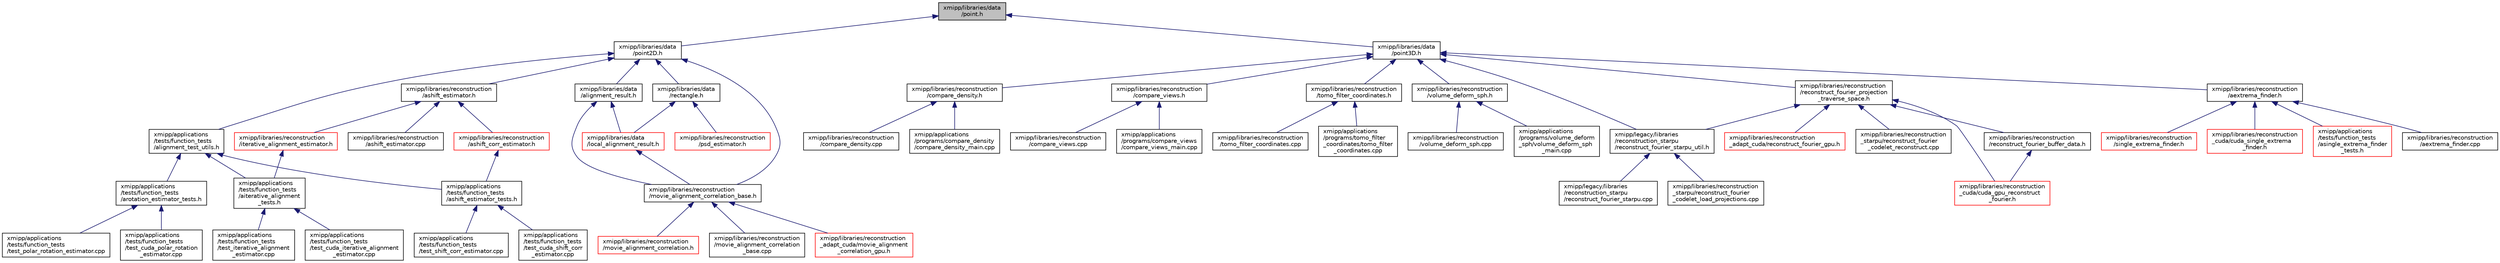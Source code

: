 digraph "xmipp/libraries/data/point.h"
{
  edge [fontname="Helvetica",fontsize="10",labelfontname="Helvetica",labelfontsize="10"];
  node [fontname="Helvetica",fontsize="10",shape=record];
  Node1 [label="xmipp/libraries/data\l/point.h",height=0.2,width=0.4,color="black", fillcolor="grey75", style="filled", fontcolor="black"];
  Node1 -> Node2 [dir="back",color="midnightblue",fontsize="10",style="solid",fontname="Helvetica"];
  Node2 [label="xmipp/libraries/data\l/point2D.h",height=0.2,width=0.4,color="black", fillcolor="white", style="filled",URL="$point2D_8h.html"];
  Node2 -> Node3 [dir="back",color="midnightblue",fontsize="10",style="solid",fontname="Helvetica"];
  Node3 [label="xmipp/applications\l/tests/function_tests\l/alignment_test_utils.h",height=0.2,width=0.4,color="black", fillcolor="white", style="filled",URL="$alignment__test__utils_8h.html"];
  Node3 -> Node4 [dir="back",color="midnightblue",fontsize="10",style="solid",fontname="Helvetica"];
  Node4 [label="xmipp/applications\l/tests/function_tests\l/aiterative_alignment\l_tests.h",height=0.2,width=0.4,color="black", fillcolor="white", style="filled",URL="$aiterative__alignment__tests_8h.html"];
  Node4 -> Node5 [dir="back",color="midnightblue",fontsize="10",style="solid",fontname="Helvetica"];
  Node5 [label="xmipp/applications\l/tests/function_tests\l/test_cuda_iterative_alignment\l_estimator.cpp",height=0.2,width=0.4,color="black", fillcolor="white", style="filled",URL="$test__cuda__iterative__alignment__estimator_8cpp.html"];
  Node4 -> Node6 [dir="back",color="midnightblue",fontsize="10",style="solid",fontname="Helvetica"];
  Node6 [label="xmipp/applications\l/tests/function_tests\l/test_iterative_alignment\l_estimator.cpp",height=0.2,width=0.4,color="black", fillcolor="white", style="filled",URL="$test__iterative__alignment__estimator_8cpp.html"];
  Node3 -> Node7 [dir="back",color="midnightblue",fontsize="10",style="solid",fontname="Helvetica"];
  Node7 [label="xmipp/applications\l/tests/function_tests\l/arotation_estimator_tests.h",height=0.2,width=0.4,color="black", fillcolor="white", style="filled",URL="$arotation__estimator__tests_8h.html"];
  Node7 -> Node8 [dir="back",color="midnightblue",fontsize="10",style="solid",fontname="Helvetica"];
  Node8 [label="xmipp/applications\l/tests/function_tests\l/test_cuda_polar_rotation\l_estimator.cpp",height=0.2,width=0.4,color="black", fillcolor="white", style="filled",URL="$test__cuda__polar__rotation__estimator_8cpp.html"];
  Node7 -> Node9 [dir="back",color="midnightblue",fontsize="10",style="solid",fontname="Helvetica"];
  Node9 [label="xmipp/applications\l/tests/function_tests\l/test_polar_rotation_estimator.cpp",height=0.2,width=0.4,color="black", fillcolor="white", style="filled",URL="$test__polar__rotation__estimator_8cpp.html"];
  Node3 -> Node10 [dir="back",color="midnightblue",fontsize="10",style="solid",fontname="Helvetica"];
  Node10 [label="xmipp/applications\l/tests/function_tests\l/ashift_estimator_tests.h",height=0.2,width=0.4,color="black", fillcolor="white", style="filled",URL="$ashift__estimator__tests_8h.html"];
  Node10 -> Node11 [dir="back",color="midnightblue",fontsize="10",style="solid",fontname="Helvetica"];
  Node11 [label="xmipp/applications\l/tests/function_tests\l/test_cuda_shift_corr\l_estimator.cpp",height=0.2,width=0.4,color="black", fillcolor="white", style="filled",URL="$test__cuda__shift__corr__estimator_8cpp.html"];
  Node10 -> Node12 [dir="back",color="midnightblue",fontsize="10",style="solid",fontname="Helvetica"];
  Node12 [label="xmipp/applications\l/tests/function_tests\l/test_shift_corr_estimator.cpp",height=0.2,width=0.4,color="black", fillcolor="white", style="filled",URL="$test__shift__corr__estimator_8cpp.html"];
  Node2 -> Node13 [dir="back",color="midnightblue",fontsize="10",style="solid",fontname="Helvetica"];
  Node13 [label="xmipp/libraries/data\l/alignment_result.h",height=0.2,width=0.4,color="black", fillcolor="white", style="filled",URL="$alignment__result_8h.html"];
  Node13 -> Node14 [dir="back",color="midnightblue",fontsize="10",style="solid",fontname="Helvetica"];
  Node14 [label="xmipp/libraries/data\l/local_alignment_result.h",height=0.2,width=0.4,color="red", fillcolor="white", style="filled",URL="$local__alignment__result_8h.html"];
  Node14 -> Node17 [dir="back",color="midnightblue",fontsize="10",style="solid",fontname="Helvetica"];
  Node17 [label="xmipp/libraries/reconstruction\l/movie_alignment_correlation_base.h",height=0.2,width=0.4,color="black", fillcolor="white", style="filled",URL="$movie__alignment__correlation__base_8h.html"];
  Node17 -> Node18 [dir="back",color="midnightblue",fontsize="10",style="solid",fontname="Helvetica"];
  Node18 [label="xmipp/libraries/reconstruction\l/movie_alignment_correlation.h",height=0.2,width=0.4,color="red", fillcolor="white", style="filled",URL="$movie__alignment__correlation_8h.html"];
  Node17 -> Node21 [dir="back",color="midnightblue",fontsize="10",style="solid",fontname="Helvetica"];
  Node21 [label="xmipp/libraries/reconstruction\l/movie_alignment_correlation\l_base.cpp",height=0.2,width=0.4,color="black", fillcolor="white", style="filled",URL="$movie__alignment__correlation__base_8cpp.html"];
  Node17 -> Node22 [dir="back",color="midnightblue",fontsize="10",style="solid",fontname="Helvetica"];
  Node22 [label="xmipp/libraries/reconstruction\l_adapt_cuda/movie_alignment\l_correlation_gpu.h",height=0.2,width=0.4,color="red", fillcolor="white", style="filled",URL="$movie__alignment__correlation__gpu_8h.html"];
  Node13 -> Node17 [dir="back",color="midnightblue",fontsize="10",style="solid",fontname="Helvetica"];
  Node2 -> Node25 [dir="back",color="midnightblue",fontsize="10",style="solid",fontname="Helvetica"];
  Node25 [label="xmipp/libraries/data\l/rectangle.h",height=0.2,width=0.4,color="black", fillcolor="white", style="filled",URL="$rectangle_8h.html"];
  Node25 -> Node14 [dir="back",color="midnightblue",fontsize="10",style="solid",fontname="Helvetica"];
  Node25 -> Node26 [dir="back",color="midnightblue",fontsize="10",style="solid",fontname="Helvetica"];
  Node26 [label="xmipp/libraries/reconstruction\l/psd_estimator.h",height=0.2,width=0.4,color="red", fillcolor="white", style="filled",URL="$psd__estimator_8h.html"];
  Node2 -> Node30 [dir="back",color="midnightblue",fontsize="10",style="solid",fontname="Helvetica"];
  Node30 [label="xmipp/libraries/reconstruction\l/ashift_estimator.h",height=0.2,width=0.4,color="black", fillcolor="white", style="filled",URL="$ashift__estimator_8h.html"];
  Node30 -> Node31 [dir="back",color="midnightblue",fontsize="10",style="solid",fontname="Helvetica"];
  Node31 [label="xmipp/libraries/reconstruction\l/ashift_corr_estimator.h",height=0.2,width=0.4,color="red", fillcolor="white", style="filled",URL="$ashift__corr__estimator_8h.html"];
  Node31 -> Node10 [dir="back",color="midnightblue",fontsize="10",style="solid",fontname="Helvetica"];
  Node30 -> Node41 [dir="back",color="midnightblue",fontsize="10",style="solid",fontname="Helvetica"];
  Node41 [label="xmipp/libraries/reconstruction\l/ashift_estimator.cpp",height=0.2,width=0.4,color="black", fillcolor="white", style="filled",URL="$ashift__estimator_8cpp.html"];
  Node30 -> Node42 [dir="back",color="midnightblue",fontsize="10",style="solid",fontname="Helvetica"];
  Node42 [label="xmipp/libraries/reconstruction\l/iterative_alignment_estimator.h",height=0.2,width=0.4,color="red", fillcolor="white", style="filled",URL="$iterative__alignment__estimator_8h.html"];
  Node42 -> Node4 [dir="back",color="midnightblue",fontsize="10",style="solid",fontname="Helvetica"];
  Node2 -> Node17 [dir="back",color="midnightblue",fontsize="10",style="solid",fontname="Helvetica"];
  Node1 -> Node44 [dir="back",color="midnightblue",fontsize="10",style="solid",fontname="Helvetica"];
  Node44 [label="xmipp/libraries/data\l/point3D.h",height=0.2,width=0.4,color="black", fillcolor="white", style="filled",URL="$point3D_8h.html"];
  Node44 -> Node45 [dir="back",color="midnightblue",fontsize="10",style="solid",fontname="Helvetica"];
  Node45 [label="xmipp/legacy/libraries\l/reconstruction_starpu\l/reconstruct_fourier_starpu_util.h",height=0.2,width=0.4,color="black", fillcolor="white", style="filled",URL="$reconstruct__fourier__starpu__util_8h.html"];
  Node45 -> Node46 [dir="back",color="midnightblue",fontsize="10",style="solid",fontname="Helvetica"];
  Node46 [label="xmipp/legacy/libraries\l/reconstruction_starpu\l/reconstruct_fourier_starpu.cpp",height=0.2,width=0.4,color="black", fillcolor="white", style="filled",URL="$reconstruct__fourier__starpu_8cpp.html"];
  Node45 -> Node47 [dir="back",color="midnightblue",fontsize="10",style="solid",fontname="Helvetica"];
  Node47 [label="xmipp/libraries/reconstruction\l_starpu/reconstruct_fourier\l_codelet_load_projections.cpp",height=0.2,width=0.4,color="black", fillcolor="white", style="filled",URL="$reconstruct__fourier__codelet__load__projections_8cpp.html"];
  Node44 -> Node48 [dir="back",color="midnightblue",fontsize="10",style="solid",fontname="Helvetica"];
  Node48 [label="xmipp/libraries/reconstruction\l/aextrema_finder.h",height=0.2,width=0.4,color="black", fillcolor="white", style="filled",URL="$aextrema__finder_8h.html"];
  Node48 -> Node49 [dir="back",color="midnightblue",fontsize="10",style="solid",fontname="Helvetica"];
  Node49 [label="xmipp/applications\l/tests/function_tests\l/asingle_extrema_finder\l_tests.h",height=0.2,width=0.4,color="red", fillcolor="white", style="filled",URL="$asingle__extrema__finder__tests_8h.html"];
  Node48 -> Node52 [dir="back",color="midnightblue",fontsize="10",style="solid",fontname="Helvetica"];
  Node52 [label="xmipp/libraries/reconstruction\l/aextrema_finder.cpp",height=0.2,width=0.4,color="black", fillcolor="white", style="filled",URL="$aextrema__finder_8cpp.html"];
  Node48 -> Node53 [dir="back",color="midnightblue",fontsize="10",style="solid",fontname="Helvetica"];
  Node53 [label="xmipp/libraries/reconstruction\l/single_extrema_finder.h",height=0.2,width=0.4,color="red", fillcolor="white", style="filled",URL="$single__extrema__finder_8h.html"];
  Node48 -> Node57 [dir="back",color="midnightblue",fontsize="10",style="solid",fontname="Helvetica"];
  Node57 [label="xmipp/libraries/reconstruction\l_cuda/cuda_single_extrema\l_finder.h",height=0.2,width=0.4,color="red", fillcolor="white", style="filled",URL="$cuda__single__extrema__finder_8h.html"];
  Node44 -> Node62 [dir="back",color="midnightblue",fontsize="10",style="solid",fontname="Helvetica"];
  Node62 [label="xmipp/libraries/reconstruction\l/compare_density.h",height=0.2,width=0.4,color="black", fillcolor="white", style="filled",URL="$compare__density_8h.html"];
  Node62 -> Node63 [dir="back",color="midnightblue",fontsize="10",style="solid",fontname="Helvetica"];
  Node63 [label="xmipp/applications\l/programs/compare_density\l/compare_density_main.cpp",height=0.2,width=0.4,color="black", fillcolor="white", style="filled",URL="$compare__density__main_8cpp.html"];
  Node62 -> Node64 [dir="back",color="midnightblue",fontsize="10",style="solid",fontname="Helvetica"];
  Node64 [label="xmipp/libraries/reconstruction\l/compare_density.cpp",height=0.2,width=0.4,color="black", fillcolor="white", style="filled",URL="$compare__density_8cpp.html"];
  Node44 -> Node65 [dir="back",color="midnightblue",fontsize="10",style="solid",fontname="Helvetica"];
  Node65 [label="xmipp/libraries/reconstruction\l/compare_views.h",height=0.2,width=0.4,color="black", fillcolor="white", style="filled",URL="$compare__views_8h.html"];
  Node65 -> Node66 [dir="back",color="midnightblue",fontsize="10",style="solid",fontname="Helvetica"];
  Node66 [label="xmipp/applications\l/programs/compare_views\l/compare_views_main.cpp",height=0.2,width=0.4,color="black", fillcolor="white", style="filled",URL="$compare__views__main_8cpp.html"];
  Node65 -> Node67 [dir="back",color="midnightblue",fontsize="10",style="solid",fontname="Helvetica"];
  Node67 [label="xmipp/libraries/reconstruction\l/compare_views.cpp",height=0.2,width=0.4,color="black", fillcolor="white", style="filled",URL="$compare__views_8cpp.html"];
  Node44 -> Node68 [dir="back",color="midnightblue",fontsize="10",style="solid",fontname="Helvetica"];
  Node68 [label="xmipp/libraries/reconstruction\l/reconstruct_fourier_projection\l_traverse_space.h",height=0.2,width=0.4,color="black", fillcolor="white", style="filled",URL="$reconstruct__fourier__projection__traverse__space_8h.html"];
  Node68 -> Node45 [dir="back",color="midnightblue",fontsize="10",style="solid",fontname="Helvetica"];
  Node68 -> Node69 [dir="back",color="midnightblue",fontsize="10",style="solid",fontname="Helvetica"];
  Node69 [label="xmipp/libraries/reconstruction\l/reconstruct_fourier_buffer_data.h",height=0.2,width=0.4,color="black", fillcolor="white", style="filled",URL="$reconstruct__fourier__buffer__data_8h.html"];
  Node69 -> Node70 [dir="back",color="midnightblue",fontsize="10",style="solid",fontname="Helvetica"];
  Node70 [label="xmipp/libraries/reconstruction\l_cuda/cuda_gpu_reconstruct\l_fourier.h",height=0.2,width=0.4,color="red", fillcolor="white", style="filled",URL="$cuda__gpu__reconstruct__fourier_8h.html"];
  Node68 -> Node73 [dir="back",color="midnightblue",fontsize="10",style="solid",fontname="Helvetica"];
  Node73 [label="xmipp/libraries/reconstruction\l_adapt_cuda/reconstruct_fourier_gpu.h",height=0.2,width=0.4,color="red", fillcolor="white", style="filled",URL="$reconstruct__fourier__gpu_8h.html"];
  Node68 -> Node70 [dir="back",color="midnightblue",fontsize="10",style="solid",fontname="Helvetica"];
  Node68 -> Node78 [dir="back",color="midnightblue",fontsize="10",style="solid",fontname="Helvetica"];
  Node78 [label="xmipp/libraries/reconstruction\l_starpu/reconstruct_fourier\l_codelet_reconstruct.cpp",height=0.2,width=0.4,color="black", fillcolor="white", style="filled",URL="$reconstruct__fourier__codelet__reconstruct_8cpp.html"];
  Node44 -> Node79 [dir="back",color="midnightblue",fontsize="10",style="solid",fontname="Helvetica"];
  Node79 [label="xmipp/libraries/reconstruction\l/tomo_filter_coordinates.h",height=0.2,width=0.4,color="black", fillcolor="white", style="filled",URL="$tomo__filter__coordinates_8h.html"];
  Node79 -> Node80 [dir="back",color="midnightblue",fontsize="10",style="solid",fontname="Helvetica"];
  Node80 [label="xmipp/applications\l/programs/tomo_filter\l_coordinates/tomo_filter\l_coordinates.cpp",height=0.2,width=0.4,color="black", fillcolor="white", style="filled",URL="$applications_2programs_2tomo__filter__coordinates_2tomo__filter__coordinates_8cpp.html"];
  Node79 -> Node81 [dir="back",color="midnightblue",fontsize="10",style="solid",fontname="Helvetica"];
  Node81 [label="xmipp/libraries/reconstruction\l/tomo_filter_coordinates.cpp",height=0.2,width=0.4,color="black", fillcolor="white", style="filled",URL="$libraries_2reconstruction_2tomo__filter__coordinates_8cpp.html"];
  Node44 -> Node82 [dir="back",color="midnightblue",fontsize="10",style="solid",fontname="Helvetica"];
  Node82 [label="xmipp/libraries/reconstruction\l/volume_deform_sph.h",height=0.2,width=0.4,color="black", fillcolor="white", style="filled",URL="$volume__deform__sph_8h.html"];
  Node82 -> Node83 [dir="back",color="midnightblue",fontsize="10",style="solid",fontname="Helvetica"];
  Node83 [label="xmipp/applications\l/programs/volume_deform\l_sph/volume_deform_sph\l_main.cpp",height=0.2,width=0.4,color="black", fillcolor="white", style="filled",URL="$volume__deform__sph__main_8cpp.html"];
  Node82 -> Node84 [dir="back",color="midnightblue",fontsize="10",style="solid",fontname="Helvetica"];
  Node84 [label="xmipp/libraries/reconstruction\l/volume_deform_sph.cpp",height=0.2,width=0.4,color="black", fillcolor="white", style="filled",URL="$volume__deform__sph_8cpp.html"];
}
